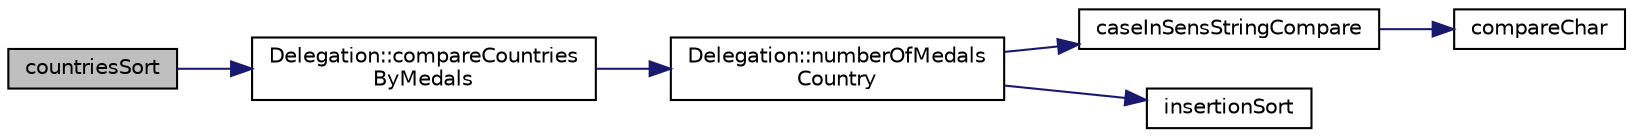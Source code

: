 digraph "countriesSort"
{
 // LATEX_PDF_SIZE
  edge [fontname="Helvetica",fontsize="10",labelfontname="Helvetica",labelfontsize="10"];
  node [fontname="Helvetica",fontsize="10",shape=record];
  rankdir="LR";
  Node1 [label="countriesSort",height=0.2,width=0.4,color="black", fillcolor="grey75", style="filled", fontcolor="black",tooltip=" "];
  Node1 -> Node2 [color="midnightblue",fontsize="10",style="solid",fontname="Helvetica"];
  Node2 [label="Delegation::compareCountries\lByMedals",height=0.2,width=0.4,color="black", fillcolor="white", style="filled",URL="$class_delegation.html#a9681aaffd0deb00cd44f88dc200c0392",tooltip=" "];
  Node2 -> Node3 [color="midnightblue",fontsize="10",style="solid",fontname="Helvetica"];
  Node3 [label="Delegation::numberOfMedals\lCountry",height=0.2,width=0.4,color="black", fillcolor="white", style="filled",URL="$class_delegation.html#a487222a9ff63548163a869c53edab698",tooltip=" "];
  Node3 -> Node4 [color="midnightblue",fontsize="10",style="solid",fontname="Helvetica"];
  Node4 [label="caseInSensStringCompare",height=0.2,width=0.4,color="black", fillcolor="white", style="filled",URL="$auxiliar_8cpp.html#a4890a645331544526f84c3ad8c9f2511",tooltip=" "];
  Node4 -> Node5 [color="midnightblue",fontsize="10",style="solid",fontname="Helvetica"];
  Node5 [label="compareChar",height=0.2,width=0.4,color="black", fillcolor="white", style="filled",URL="$auxiliar_8cpp.html#adcc77be036737d8d11d61efd5e4c5310",tooltip=" "];
  Node3 -> Node6 [color="midnightblue",fontsize="10",style="solid",fontname="Helvetica"];
  Node6 [label="insertionSort",height=0.2,width=0.4,color="black", fillcolor="white", style="filled",URL="$auxiliar_8h.html#a2d750432a373f9dab8039bef160b71a0",tooltip=" "];
}
